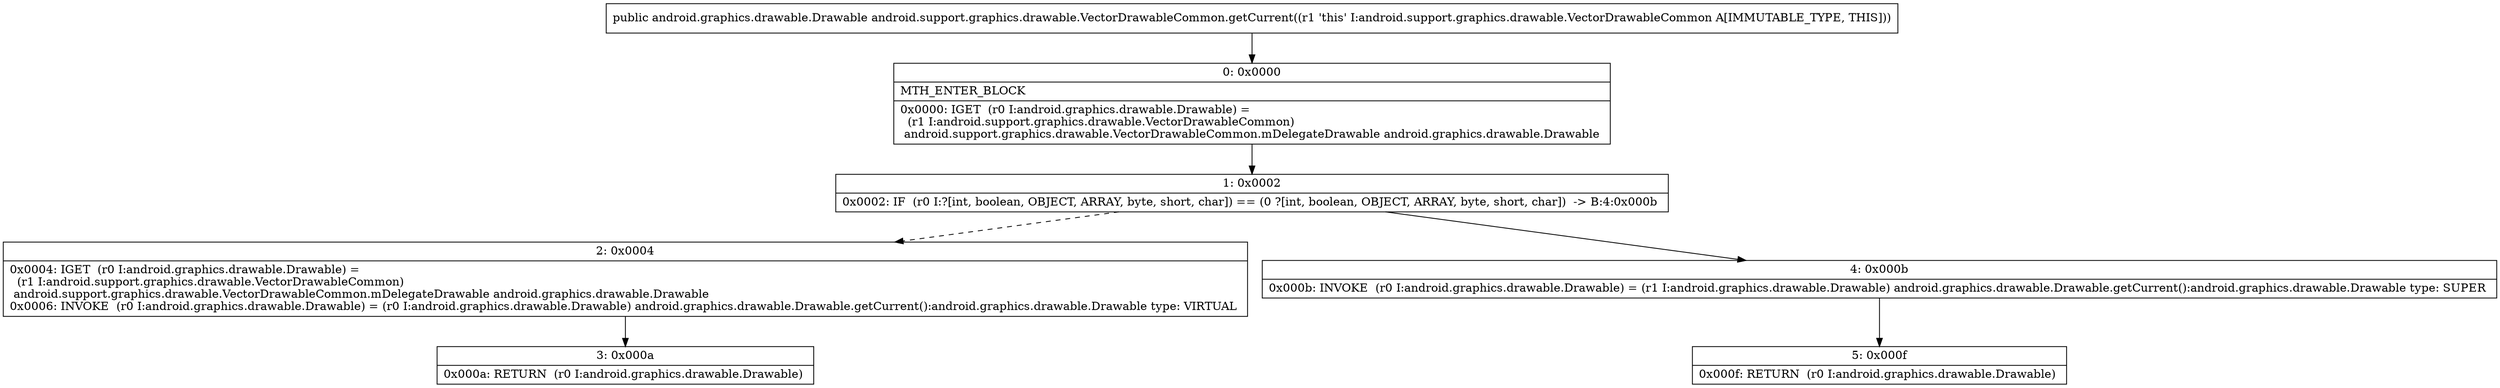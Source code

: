 digraph "CFG forandroid.support.graphics.drawable.VectorDrawableCommon.getCurrent()Landroid\/graphics\/drawable\/Drawable;" {
Node_0 [shape=record,label="{0\:\ 0x0000|MTH_ENTER_BLOCK\l|0x0000: IGET  (r0 I:android.graphics.drawable.Drawable) = \l  (r1 I:android.support.graphics.drawable.VectorDrawableCommon)\l android.support.graphics.drawable.VectorDrawableCommon.mDelegateDrawable android.graphics.drawable.Drawable \l}"];
Node_1 [shape=record,label="{1\:\ 0x0002|0x0002: IF  (r0 I:?[int, boolean, OBJECT, ARRAY, byte, short, char]) == (0 ?[int, boolean, OBJECT, ARRAY, byte, short, char])  \-\> B:4:0x000b \l}"];
Node_2 [shape=record,label="{2\:\ 0x0004|0x0004: IGET  (r0 I:android.graphics.drawable.Drawable) = \l  (r1 I:android.support.graphics.drawable.VectorDrawableCommon)\l android.support.graphics.drawable.VectorDrawableCommon.mDelegateDrawable android.graphics.drawable.Drawable \l0x0006: INVOKE  (r0 I:android.graphics.drawable.Drawable) = (r0 I:android.graphics.drawable.Drawable) android.graphics.drawable.Drawable.getCurrent():android.graphics.drawable.Drawable type: VIRTUAL \l}"];
Node_3 [shape=record,label="{3\:\ 0x000a|0x000a: RETURN  (r0 I:android.graphics.drawable.Drawable) \l}"];
Node_4 [shape=record,label="{4\:\ 0x000b|0x000b: INVOKE  (r0 I:android.graphics.drawable.Drawable) = (r1 I:android.graphics.drawable.Drawable) android.graphics.drawable.Drawable.getCurrent():android.graphics.drawable.Drawable type: SUPER \l}"];
Node_5 [shape=record,label="{5\:\ 0x000f|0x000f: RETURN  (r0 I:android.graphics.drawable.Drawable) \l}"];
MethodNode[shape=record,label="{public android.graphics.drawable.Drawable android.support.graphics.drawable.VectorDrawableCommon.getCurrent((r1 'this' I:android.support.graphics.drawable.VectorDrawableCommon A[IMMUTABLE_TYPE, THIS])) }"];
MethodNode -> Node_0;
Node_0 -> Node_1;
Node_1 -> Node_2[style=dashed];
Node_1 -> Node_4;
Node_2 -> Node_3;
Node_4 -> Node_5;
}

